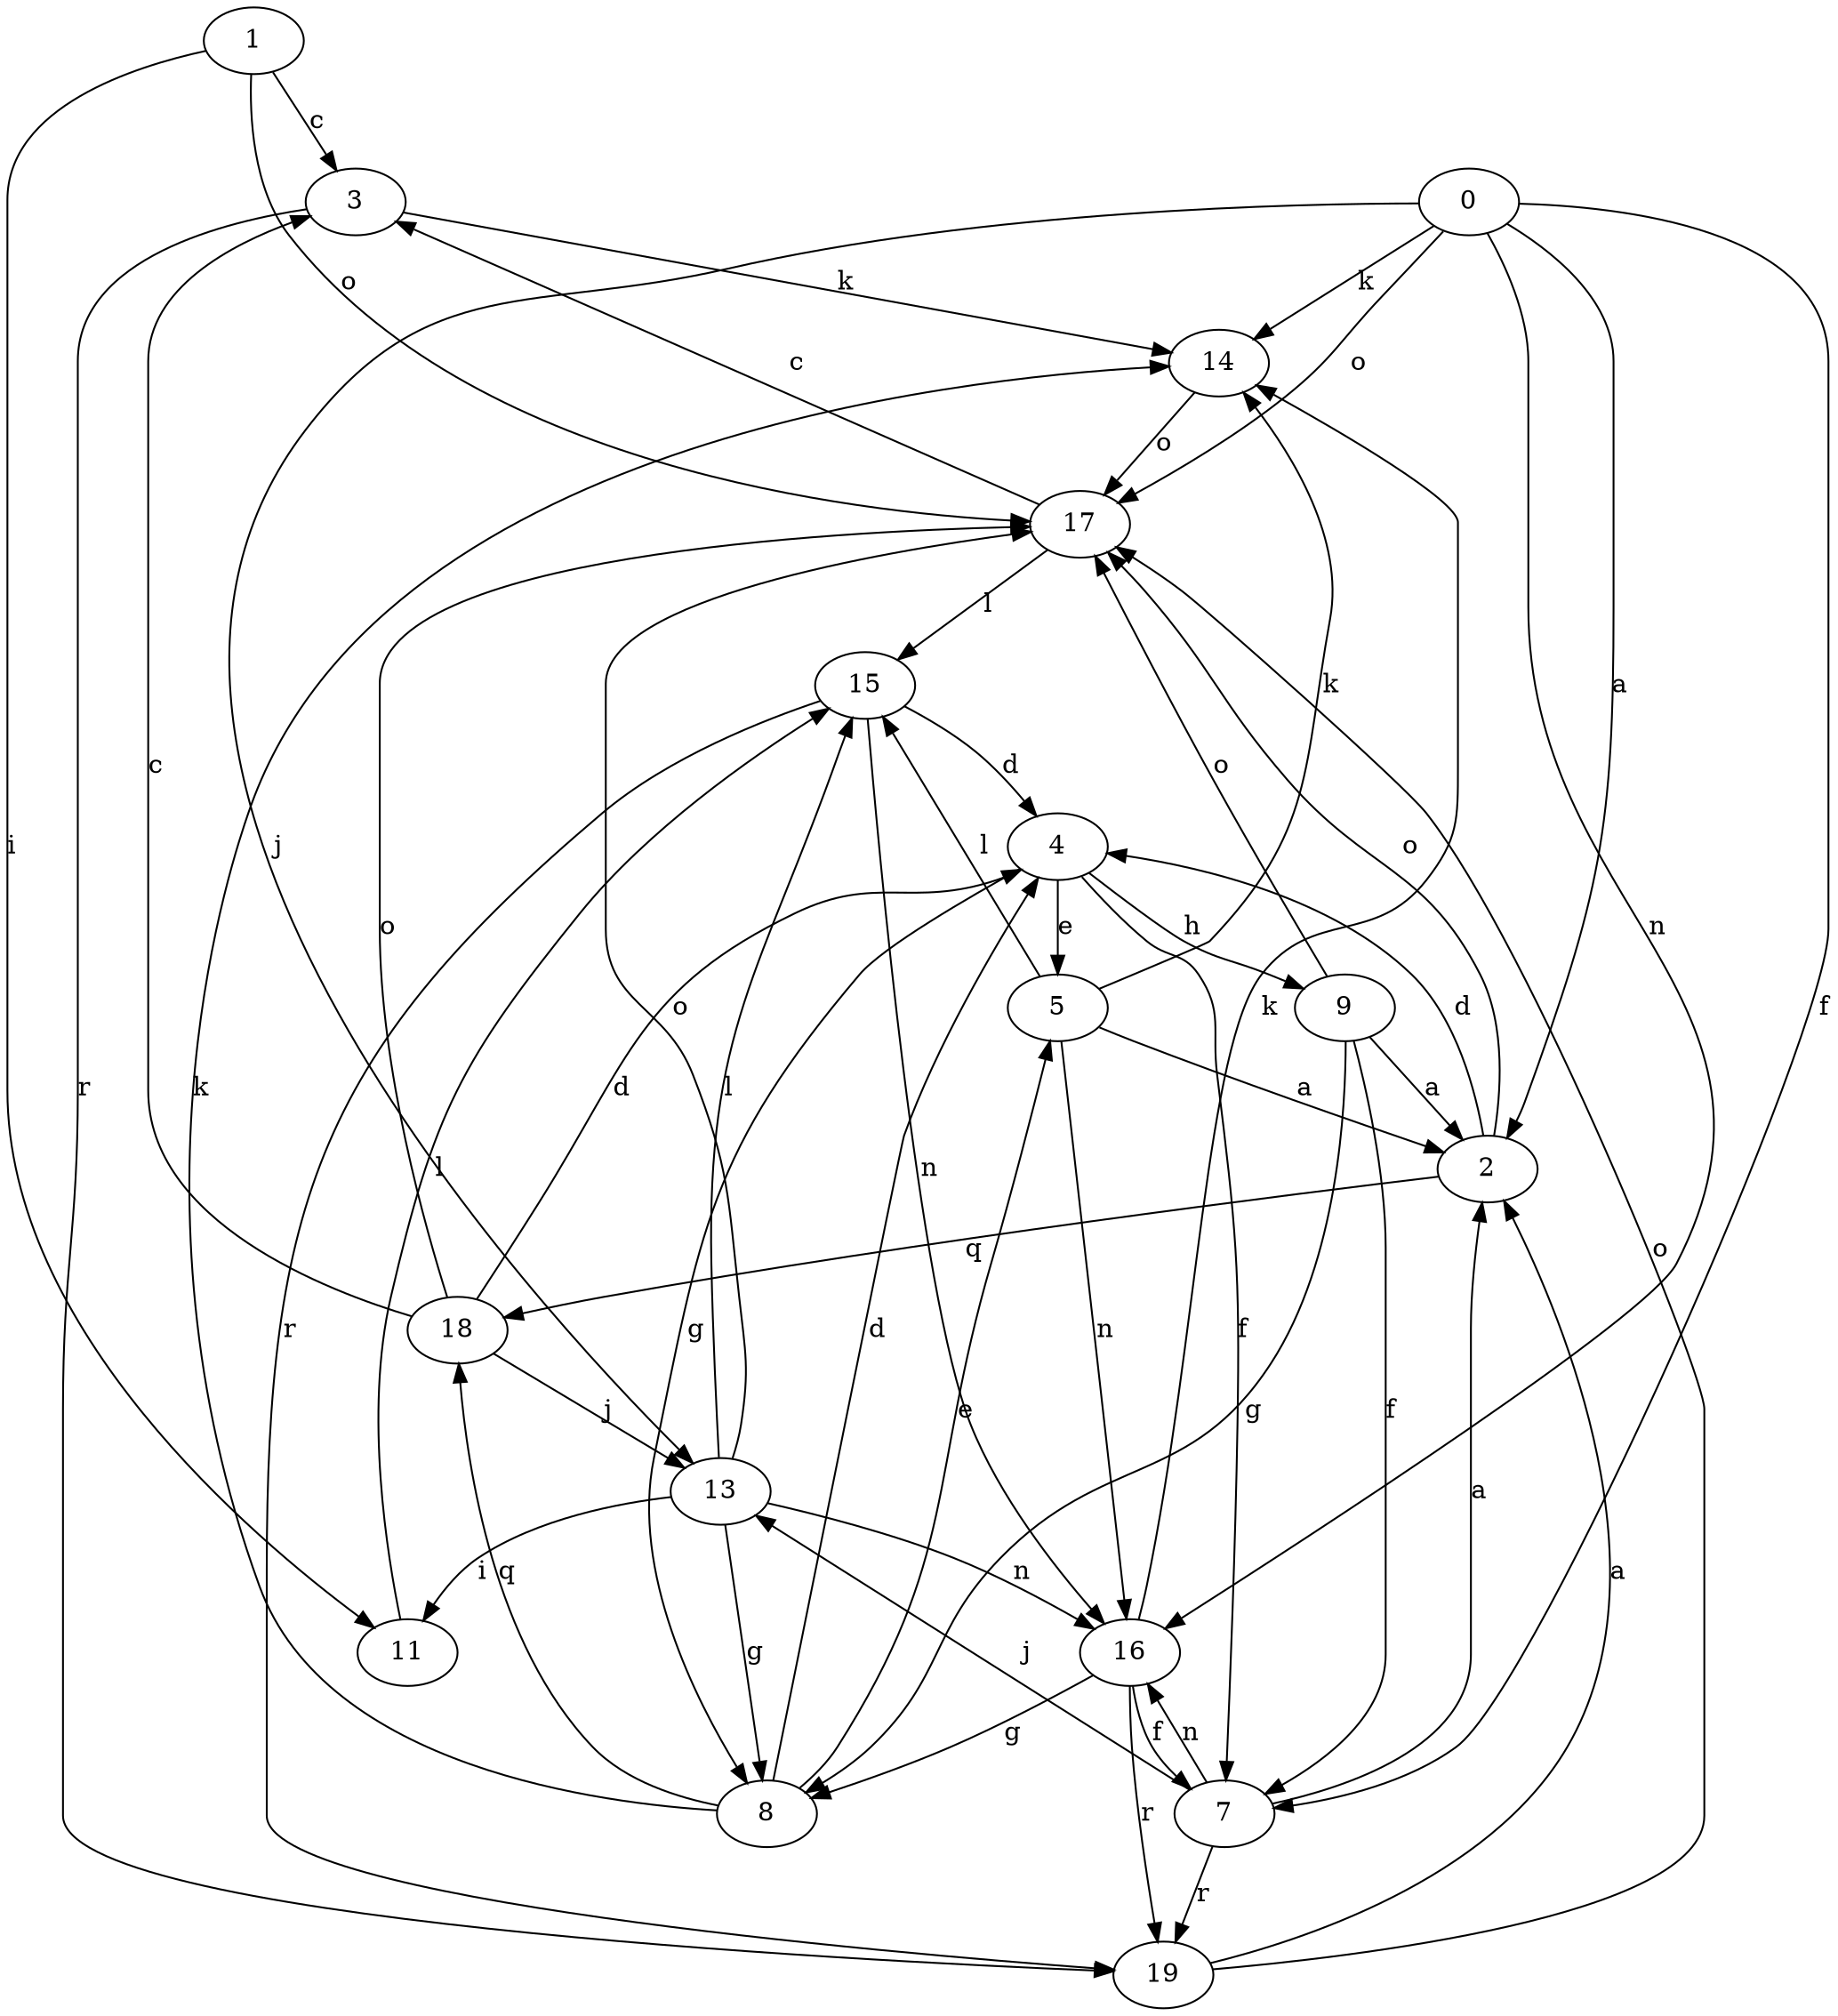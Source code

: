 strict digraph  {
1;
2;
3;
4;
5;
7;
8;
9;
11;
13;
0;
14;
15;
16;
17;
18;
19;
1 -> 3  [label=c];
1 -> 11  [label=i];
1 -> 17  [label=o];
2 -> 4  [label=d];
2 -> 17  [label=o];
2 -> 18  [label=q];
3 -> 14  [label=k];
3 -> 19  [label=r];
4 -> 5  [label=e];
4 -> 7  [label=f];
4 -> 8  [label=g];
4 -> 9  [label=h];
5 -> 2  [label=a];
5 -> 14  [label=k];
5 -> 15  [label=l];
5 -> 16  [label=n];
7 -> 2  [label=a];
7 -> 13  [label=j];
7 -> 16  [label=n];
7 -> 19  [label=r];
8 -> 4  [label=d];
8 -> 5  [label=e];
8 -> 14  [label=k];
8 -> 18  [label=q];
9 -> 2  [label=a];
9 -> 7  [label=f];
9 -> 8  [label=g];
9 -> 17  [label=o];
11 -> 15  [label=l];
13 -> 8  [label=g];
13 -> 11  [label=i];
13 -> 15  [label=l];
13 -> 16  [label=n];
13 -> 17  [label=o];
0 -> 2  [label=a];
0 -> 7  [label=f];
0 -> 13  [label=j];
0 -> 14  [label=k];
0 -> 16  [label=n];
0 -> 17  [label=o];
14 -> 17  [label=o];
15 -> 4  [label=d];
15 -> 16  [label=n];
15 -> 19  [label=r];
16 -> 7  [label=f];
16 -> 8  [label=g];
16 -> 14  [label=k];
16 -> 19  [label=r];
17 -> 3  [label=c];
17 -> 15  [label=l];
18 -> 3  [label=c];
18 -> 4  [label=d];
18 -> 13  [label=j];
18 -> 17  [label=o];
19 -> 2  [label=a];
19 -> 17  [label=o];
}
